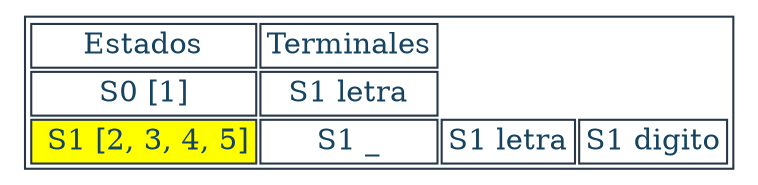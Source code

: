 digraph T {
aHtmlTable [
   shape=plaintext
   color="#283747" fontcolor="#154360" label=<

   <table border='1' cellborder='1'>
   <tr>
      <td>Estados</td>
      <td>Terminales</td>
   </tr><tr><td>S0 [1]</td><td>S1 letra</td></tr><tr><td bgcolor="yellow"> S1 [2, 3, 4, 5]</td><td>S1 _</td><td>S1 letra</td><td>S1 digito</td></tr></table>

   >]; 

}